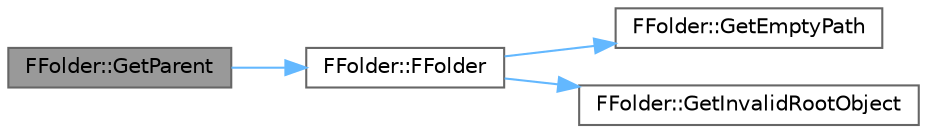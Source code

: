 digraph "FFolder::GetParent"
{
 // INTERACTIVE_SVG=YES
 // LATEX_PDF_SIZE
  bgcolor="transparent";
  edge [fontname=Helvetica,fontsize=10,labelfontname=Helvetica,labelfontsize=10];
  node [fontname=Helvetica,fontsize=10,shape=box,height=0.2,width=0.4];
  rankdir="LR";
  Node1 [id="Node000001",label="FFolder::GetParent",height=0.2,width=0.4,color="gray40", fillcolor="grey60", style="filled", fontcolor="black",tooltip=" "];
  Node1 -> Node2 [id="edge1_Node000001_Node000002",color="steelblue1",style="solid",tooltip=" "];
  Node2 [id="Node000002",label="FFolder::FFolder",height=0.2,width=0.4,color="grey40", fillcolor="white", style="filled",URL="$dc/d1d/structFFolder.html#a7139aa0d402977580a55c9a4623d6a9d",tooltip=" "];
  Node2 -> Node3 [id="edge2_Node000002_Node000003",color="steelblue1",style="solid",tooltip=" "];
  Node3 [id="Node000003",label="FFolder::GetEmptyPath",height=0.2,width=0.4,color="grey40", fillcolor="white", style="filled",URL="$dc/d1d/structFFolder.html#ac865c4a0fa8324a0b2ee0a026c4de801",tooltip=" "];
  Node2 -> Node4 [id="edge3_Node000002_Node000004",color="steelblue1",style="solid",tooltip=" "];
  Node4 [id="Node000004",label="FFolder::GetInvalidRootObject",height=0.2,width=0.4,color="grey40", fillcolor="white", style="filled",URL="$dc/d1d/structFFolder.html#ac1baa30a2ff3257e268778bccc680433",tooltip=" "];
}
